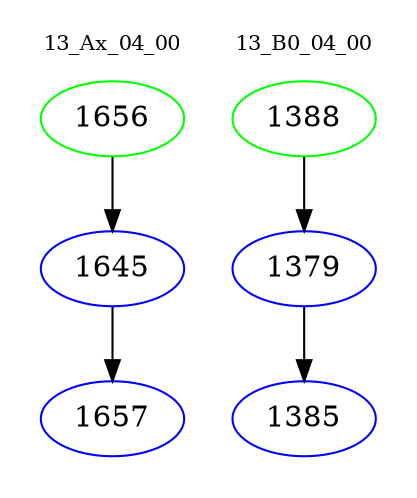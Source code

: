 digraph{
subgraph cluster_0 {
color = white
label = "13_Ax_04_00";
fontsize=10;
T0_1656 [label="1656", color="green"]
T0_1656 -> T0_1645 [color="black"]
T0_1645 [label="1645", color="blue"]
T0_1645 -> T0_1657 [color="black"]
T0_1657 [label="1657", color="blue"]
}
subgraph cluster_1 {
color = white
label = "13_B0_04_00";
fontsize=10;
T1_1388 [label="1388", color="green"]
T1_1388 -> T1_1379 [color="black"]
T1_1379 [label="1379", color="blue"]
T1_1379 -> T1_1385 [color="black"]
T1_1385 [label="1385", color="blue"]
}
}
